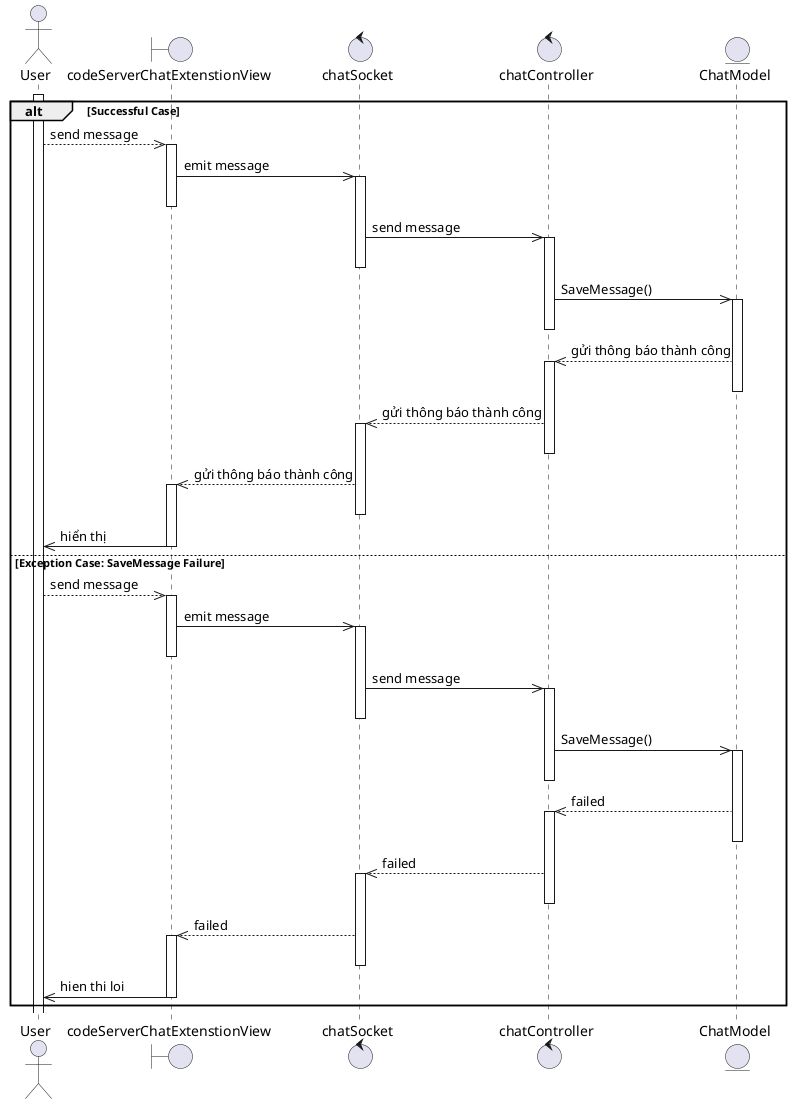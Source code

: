 @startuml
    actor User
    boundary codeServerChatExtenstionView
    control chatSocket
    control chatController
    entity ChatModel
    activate User

    alt Successful Case
            User-->>codeServerChatExtenstionView: send message
            activate codeServerChatExtenstionView
            codeServerChatExtenstionView->>chatSocket: emit message
                activate chatSocket
                deactivate codeServerChatExtenstionView
            chatSocket->>chatController: send message
                activate chatController
                deactivate chatSocket
            chatController->>ChatModel: SaveMessage()
                activate ChatModel
                deactivate chatController
            ChatModel-->>chatController: gửi thông báo thành công
                activate chatController
                deactivate ChatModel
            chatController-->>chatSocket: gửi thông báo thành công
                activate chatSocket
                deactivate chatController
            chatSocket-->>codeServerChatExtenstionView: gửi thông báo thành công
                activate codeServerChatExtenstionView
                deactivate chatSocket
            codeServerChatExtenstionView->>User: hiển thị
                deactivate codeServerChatExtenstionView
    else Exception Case: SaveMessage Failure
            User-->>codeServerChatExtenstionView: send message
            activate codeServerChatExtenstionView
            codeServerChatExtenstionView->>chatSocket: emit message
            activate chatSocket
                deactivate codeServerChatExtenstionView
            chatSocket->>chatController: send message
                activate chatController
                        deactivate chatSocket
            chatController->>ChatModel: SaveMessage()
            activate ChatModel
                deactivate chatController
            ChatModel-->>chatController: failed
                activate chatController
                        deactivate ChatModel
            chatController-->>chatSocket: failed
                activate chatSocket
                        deactivate chatController
            chatSocket-->>codeServerChatExtenstionView: failed
                activate codeServerChatExtenstionView
                        deactivate chatSocket
            codeServerChatExtenstionView->>User: hien thi loi
                deactivate codeServerChatExtenstionView
    end
@enduml


    